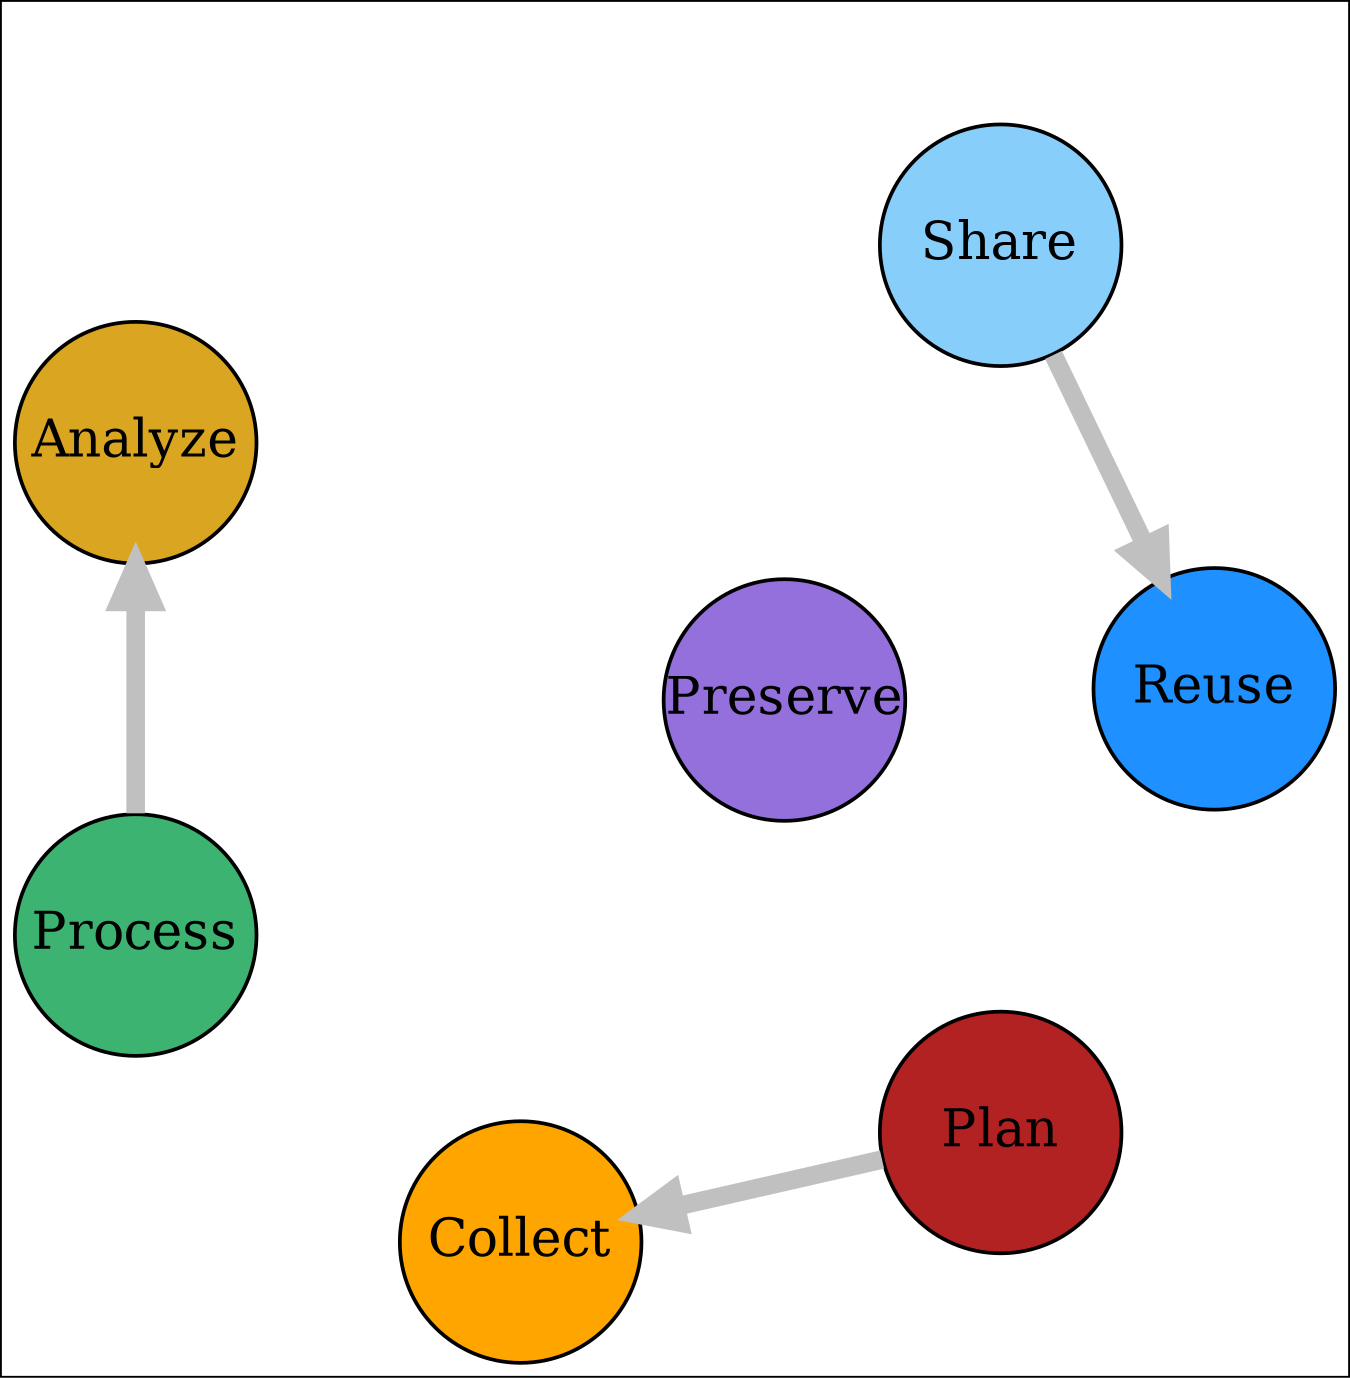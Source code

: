 digraph cycle1 {

  # a 'graph' statement
  graph [overlap = false, fontsize = 10, 
         layout = circo, colorscheme = svg,
         size="9,15!" ]

  node [shape = circle,
        fixedsize = true,
        style= filled,
        width = 0.9] // sets as circles
        
  edge [penwidth = 5]

  node [fillcolor = firebrick, label="Plan", pos = "0,0!"]
  plan

  node [fillcolor = orange, label="Collect"]
  collect 

  node [fillcolor = mediumseagreen, label="Process"]
  process
  
  node [fillcolor = goldenrod, label="Analyze"]
  analyze
  
  node [fillcolor = mediumpurple, label="Preserve"]
  preserve
  
  node [fillcolor = lightskyblue, label="Share"]
  share
  
  node [fillcolor = dodgerblue, label="Reuse"]
  reuse
  
  node [style=invis]
  invis1

  # several 'edge' statements
  edge [color = grey]
  plan -> collect 
  collect -> process [style=invis]
  process -> analyze 
  analyze -> invis1 -> share [style=invis]
  share -> reuse
  reuse -> plan [style=invis]
}
